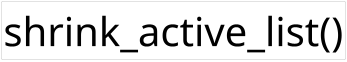 @startuml

skinparam ComponentStyle rectangle
hide stereotype
scale 1/5

skinparam Component {
    FontSize 200
    FontColor Black
    RoundCorner 10
    BorderThickness 0
    BackgroundColor transparent
}

component cp [
shrink_active_list()
]
@enduml
